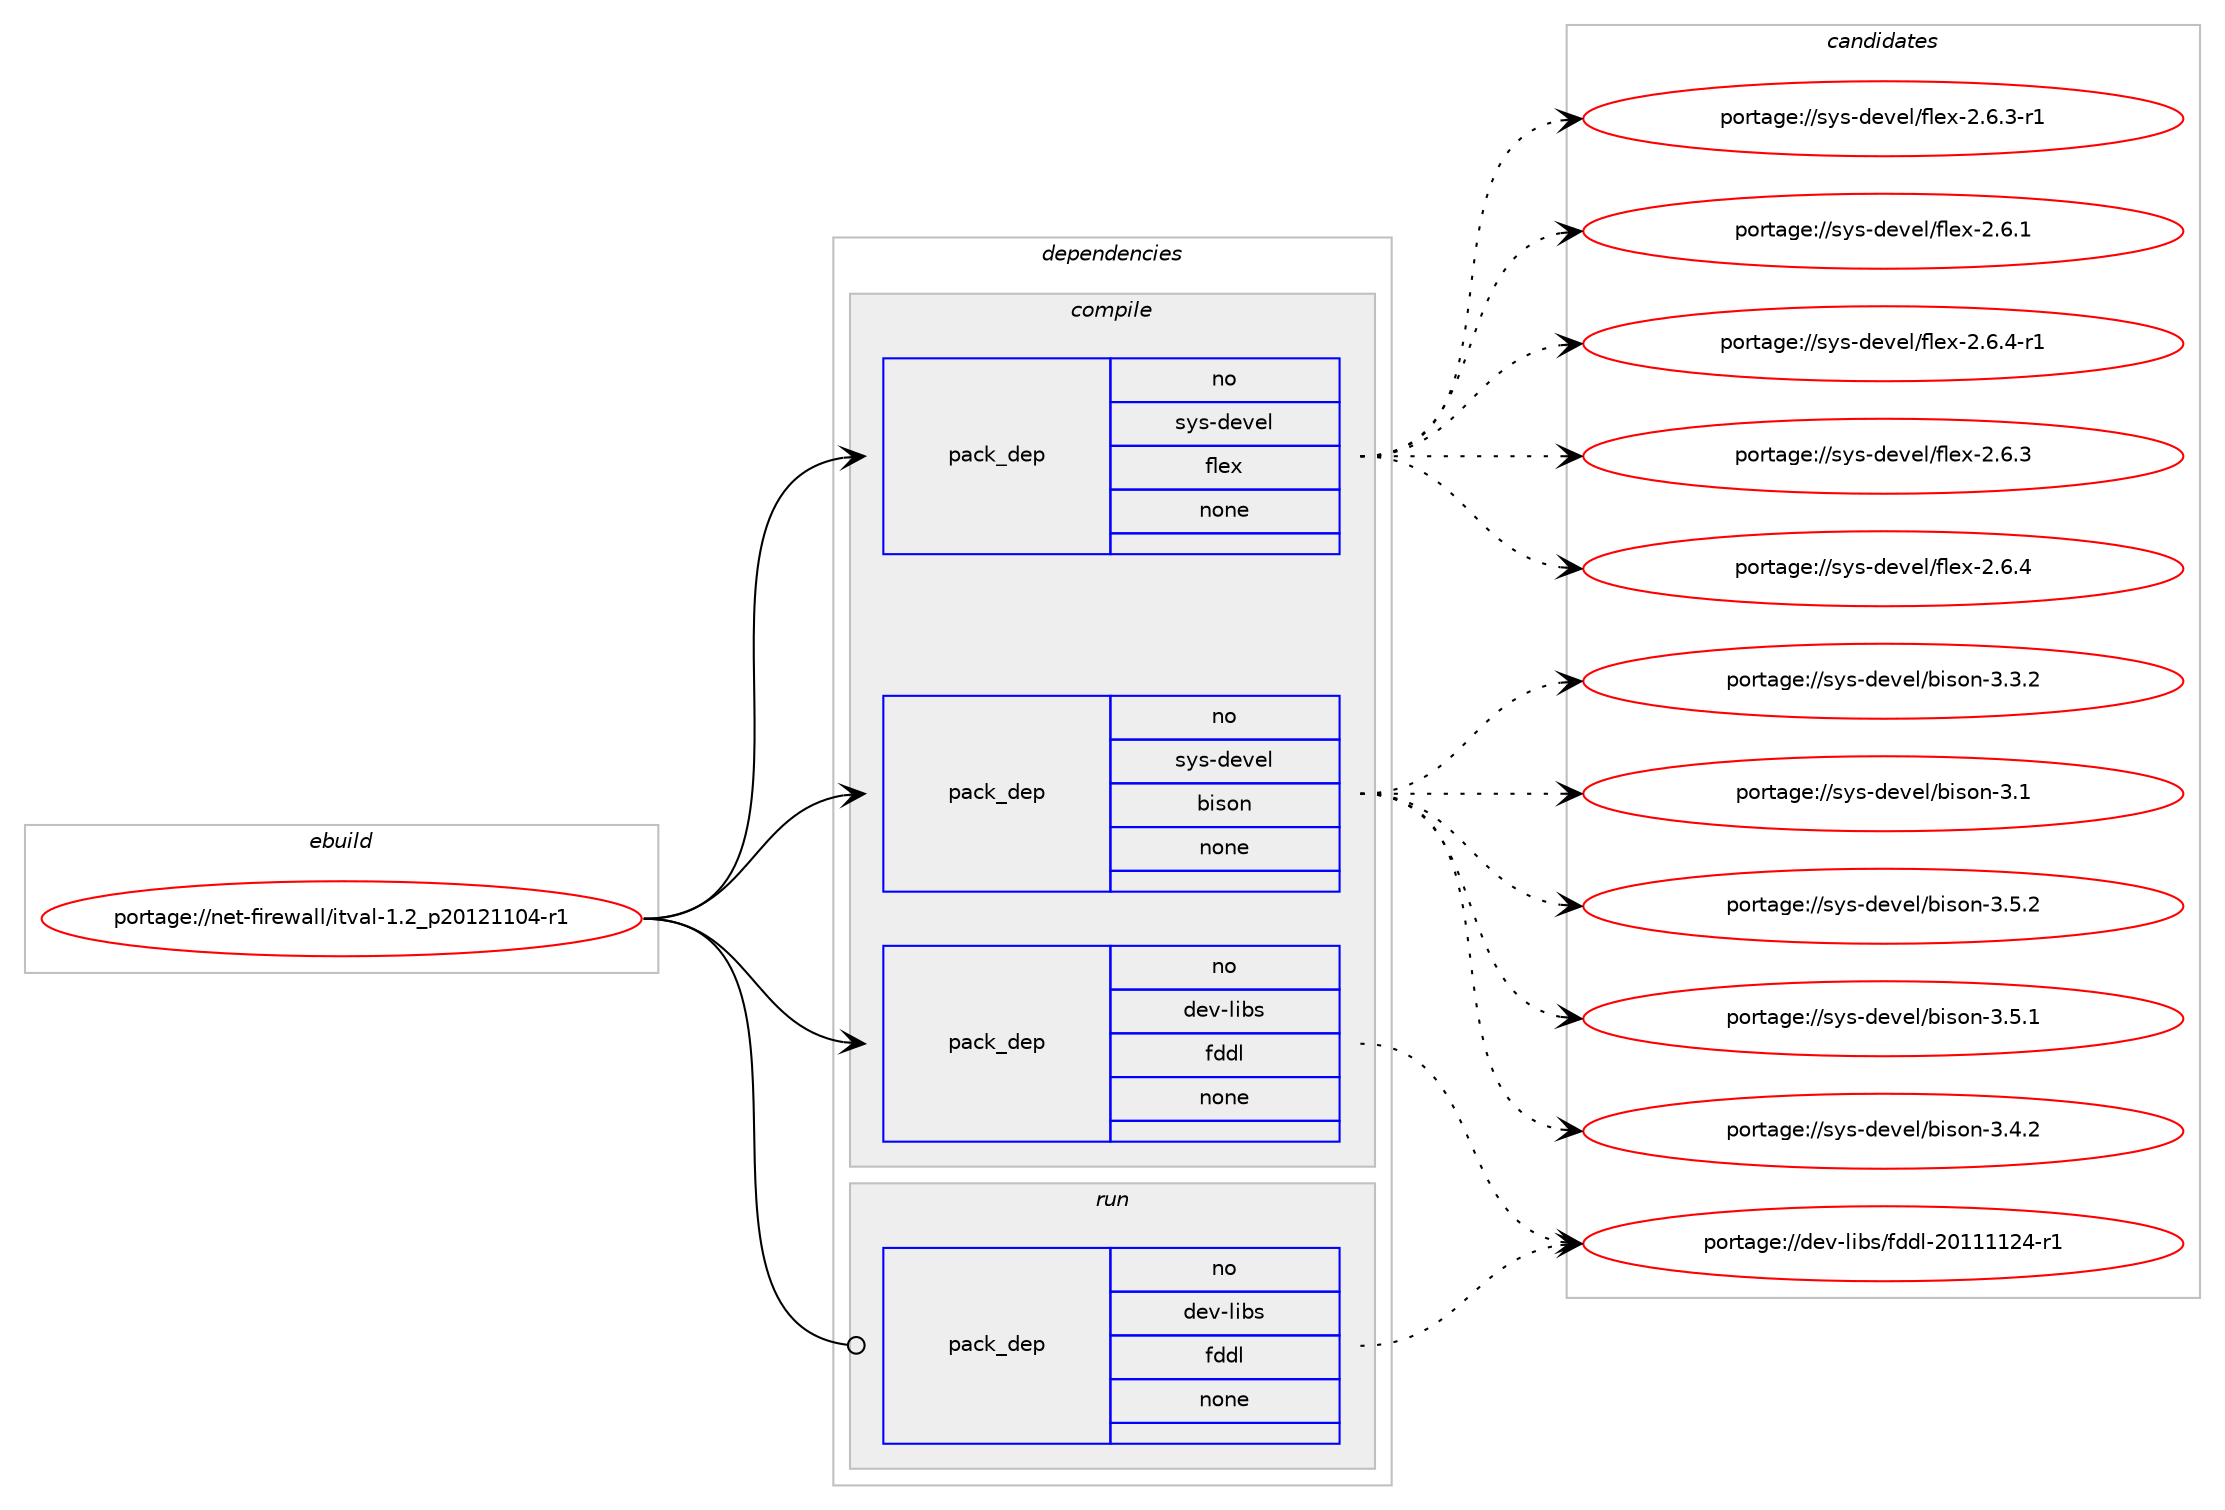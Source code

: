 digraph prolog {

# *************
# Graph options
# *************

newrank=true;
concentrate=true;
compound=true;
graph [rankdir=LR,fontname=Helvetica,fontsize=10,ranksep=1.5];#, ranksep=2.5, nodesep=0.2];
edge  [arrowhead=vee];
node  [fontname=Helvetica,fontsize=10];

# **********
# The ebuild
# **********

subgraph cluster_leftcol {
color=gray;
rank=same;
label=<<i>ebuild</i>>;
id [label="portage://net-firewall/itval-1.2_p20121104-r1", color=red, width=4, href="../net-firewall/itval-1.2_p20121104-r1.svg"];
}

# ****************
# The dependencies
# ****************

subgraph cluster_midcol {
color=gray;
label=<<i>dependencies</i>>;
subgraph cluster_compile {
fillcolor="#eeeeee";
style=filled;
label=<<i>compile</i>>;
subgraph pack114254 {
dependency149551 [label=<<TABLE BORDER="0" CELLBORDER="1" CELLSPACING="0" CELLPADDING="4" WIDTH="220"><TR><TD ROWSPAN="6" CELLPADDING="30">pack_dep</TD></TR><TR><TD WIDTH="110">no</TD></TR><TR><TD>dev-libs</TD></TR><TR><TD>fddl</TD></TR><TR><TD>none</TD></TR><TR><TD></TD></TR></TABLE>>, shape=none, color=blue];
}
id:e -> dependency149551:w [weight=20,style="solid",arrowhead="vee"];
subgraph pack114255 {
dependency149552 [label=<<TABLE BORDER="0" CELLBORDER="1" CELLSPACING="0" CELLPADDING="4" WIDTH="220"><TR><TD ROWSPAN="6" CELLPADDING="30">pack_dep</TD></TR><TR><TD WIDTH="110">no</TD></TR><TR><TD>sys-devel</TD></TR><TR><TD>bison</TD></TR><TR><TD>none</TD></TR><TR><TD></TD></TR></TABLE>>, shape=none, color=blue];
}
id:e -> dependency149552:w [weight=20,style="solid",arrowhead="vee"];
subgraph pack114256 {
dependency149553 [label=<<TABLE BORDER="0" CELLBORDER="1" CELLSPACING="0" CELLPADDING="4" WIDTH="220"><TR><TD ROWSPAN="6" CELLPADDING="30">pack_dep</TD></TR><TR><TD WIDTH="110">no</TD></TR><TR><TD>sys-devel</TD></TR><TR><TD>flex</TD></TR><TR><TD>none</TD></TR><TR><TD></TD></TR></TABLE>>, shape=none, color=blue];
}
id:e -> dependency149553:w [weight=20,style="solid",arrowhead="vee"];
}
subgraph cluster_compileandrun {
fillcolor="#eeeeee";
style=filled;
label=<<i>compile and run</i>>;
}
subgraph cluster_run {
fillcolor="#eeeeee";
style=filled;
label=<<i>run</i>>;
subgraph pack114257 {
dependency149554 [label=<<TABLE BORDER="0" CELLBORDER="1" CELLSPACING="0" CELLPADDING="4" WIDTH="220"><TR><TD ROWSPAN="6" CELLPADDING="30">pack_dep</TD></TR><TR><TD WIDTH="110">no</TD></TR><TR><TD>dev-libs</TD></TR><TR><TD>fddl</TD></TR><TR><TD>none</TD></TR><TR><TD></TD></TR></TABLE>>, shape=none, color=blue];
}
id:e -> dependency149554:w [weight=20,style="solid",arrowhead="odot"];
}
}

# **************
# The candidates
# **************

subgraph cluster_choices {
rank=same;
color=gray;
label=<<i>candidates</i>>;

subgraph choice114254 {
color=black;
nodesep=1;
choice1001011184510810598115471021001001084550484949494950524511449 [label="portage://dev-libs/fddl-20111124-r1", color=red, width=4,href="../dev-libs/fddl-20111124-r1.svg"];
dependency149551:e -> choice1001011184510810598115471021001001084550484949494950524511449:w [style=dotted,weight="100"];
}
subgraph choice114255 {
color=black;
nodesep=1;
choice115121115451001011181011084798105115111110455146534650 [label="portage://sys-devel/bison-3.5.2", color=red, width=4,href="../sys-devel/bison-3.5.2.svg"];
choice115121115451001011181011084798105115111110455146534649 [label="portage://sys-devel/bison-3.5.1", color=red, width=4,href="../sys-devel/bison-3.5.1.svg"];
choice115121115451001011181011084798105115111110455146524650 [label="portage://sys-devel/bison-3.4.2", color=red, width=4,href="../sys-devel/bison-3.4.2.svg"];
choice115121115451001011181011084798105115111110455146514650 [label="portage://sys-devel/bison-3.3.2", color=red, width=4,href="../sys-devel/bison-3.3.2.svg"];
choice11512111545100101118101108479810511511111045514649 [label="portage://sys-devel/bison-3.1", color=red, width=4,href="../sys-devel/bison-3.1.svg"];
dependency149552:e -> choice115121115451001011181011084798105115111110455146534650:w [style=dotted,weight="100"];
dependency149552:e -> choice115121115451001011181011084798105115111110455146534649:w [style=dotted,weight="100"];
dependency149552:e -> choice115121115451001011181011084798105115111110455146524650:w [style=dotted,weight="100"];
dependency149552:e -> choice115121115451001011181011084798105115111110455146514650:w [style=dotted,weight="100"];
dependency149552:e -> choice11512111545100101118101108479810511511111045514649:w [style=dotted,weight="100"];
}
subgraph choice114256 {
color=black;
nodesep=1;
choice11512111545100101118101108471021081011204550465446524511449 [label="portage://sys-devel/flex-2.6.4-r1", color=red, width=4,href="../sys-devel/flex-2.6.4-r1.svg"];
choice1151211154510010111810110847102108101120455046544652 [label="portage://sys-devel/flex-2.6.4", color=red, width=4,href="../sys-devel/flex-2.6.4.svg"];
choice11512111545100101118101108471021081011204550465446514511449 [label="portage://sys-devel/flex-2.6.3-r1", color=red, width=4,href="../sys-devel/flex-2.6.3-r1.svg"];
choice1151211154510010111810110847102108101120455046544651 [label="portage://sys-devel/flex-2.6.3", color=red, width=4,href="../sys-devel/flex-2.6.3.svg"];
choice1151211154510010111810110847102108101120455046544649 [label="portage://sys-devel/flex-2.6.1", color=red, width=4,href="../sys-devel/flex-2.6.1.svg"];
dependency149553:e -> choice11512111545100101118101108471021081011204550465446524511449:w [style=dotted,weight="100"];
dependency149553:e -> choice1151211154510010111810110847102108101120455046544652:w [style=dotted,weight="100"];
dependency149553:e -> choice11512111545100101118101108471021081011204550465446514511449:w [style=dotted,weight="100"];
dependency149553:e -> choice1151211154510010111810110847102108101120455046544651:w [style=dotted,weight="100"];
dependency149553:e -> choice1151211154510010111810110847102108101120455046544649:w [style=dotted,weight="100"];
}
subgraph choice114257 {
color=black;
nodesep=1;
choice1001011184510810598115471021001001084550484949494950524511449 [label="portage://dev-libs/fddl-20111124-r1", color=red, width=4,href="../dev-libs/fddl-20111124-r1.svg"];
dependency149554:e -> choice1001011184510810598115471021001001084550484949494950524511449:w [style=dotted,weight="100"];
}
}

}
